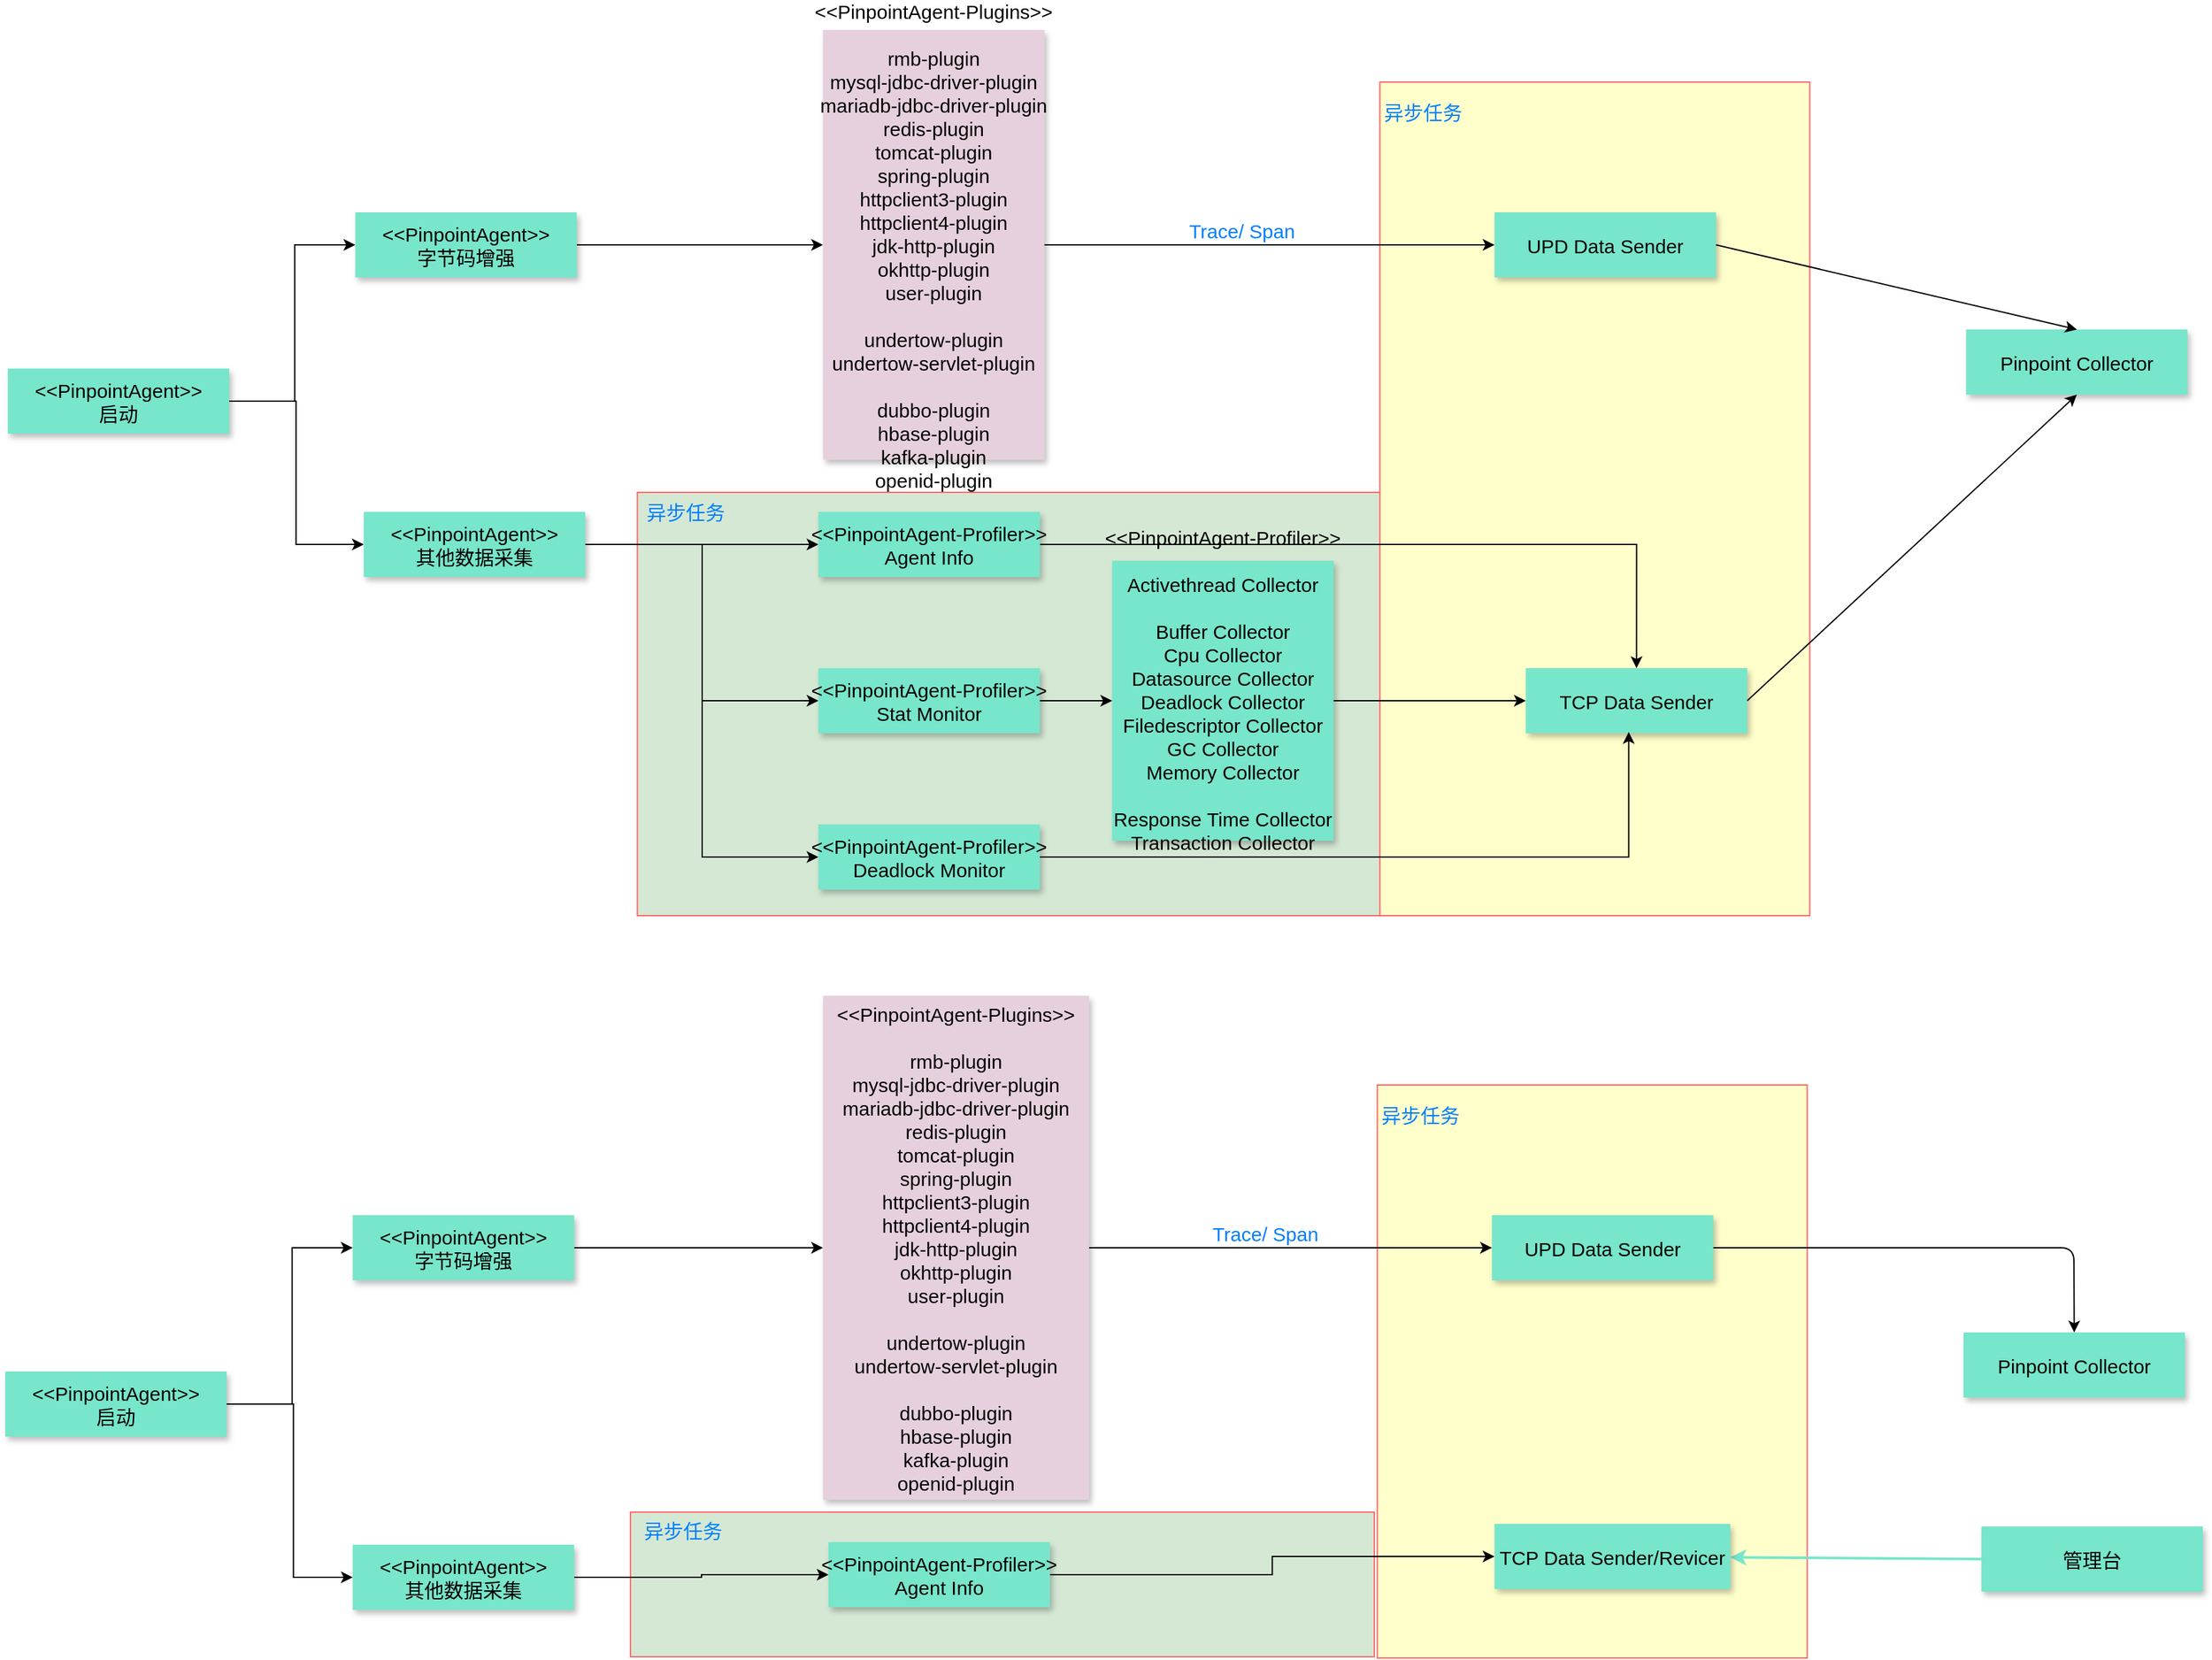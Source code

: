 <mxfile version="14.1.2" type="github">
  <diagram id="gwXjZ_KhgnTB7TFwKm6p" name="第 1 页">
    <mxGraphModel dx="1634" dy="-374" grid="0" gridSize="10" guides="1" tooltips="1" connect="1" arrows="1" fold="1" page="1" pageScale="1" pageWidth="827" pageHeight="1169" math="0" shadow="0">
      <root>
        <mxCell id="0" />
        <mxCell id="1" parent="0" />
        <mxCell id="6hJ7_hepYG0XDSpaTRYl-1" value="" style="rounded=0;whiteSpace=wrap;html=1;strokeColor=#FF6666;fontColor=#007FFF;fillColor=#D5E8D4;fontSize=15;" vertex="1" parent="1">
          <mxGeometry x="506.25" y="2701" width="571" height="325" as="geometry" />
        </mxCell>
        <mxCell id="6hJ7_hepYG0XDSpaTRYl-2" value="" style="rounded=0;whiteSpace=wrap;html=1;strokeColor=#FF6666;fontColor=#007FFF;fillColor=#FFFFCC;fontSize=15;" vertex="1" parent="1">
          <mxGeometry x="1076.25" y="2386" width="330" height="640" as="geometry" />
        </mxCell>
        <mxCell id="6hJ7_hepYG0XDSpaTRYl-3" style="edgeStyle=elbowEdgeStyle;rounded=0;orthogonalLoop=1;jettySize=auto;html=1;exitX=1;exitY=0.5;exitDx=0;exitDy=0;entryX=0;entryY=0.5;entryDx=0;entryDy=0;fontColor=#007FFF;fontSize=15;" edge="1" parent="1" source="6hJ7_hepYG0XDSpaTRYl-5" target="6hJ7_hepYG0XDSpaTRYl-11">
          <mxGeometry relative="1" as="geometry">
            <Array as="points">
              <mxPoint x="243.25" y="2614" />
              <mxPoint x="243.25" y="2573" />
            </Array>
          </mxGeometry>
        </mxCell>
        <mxCell id="6hJ7_hepYG0XDSpaTRYl-4" style="edgeStyle=elbowEdgeStyle;rounded=0;orthogonalLoop=1;jettySize=auto;html=1;exitX=1;exitY=0.5;exitDx=0;exitDy=0;fontColor=#007FFF;fontSize=15;" edge="1" parent="1" source="6hJ7_hepYG0XDSpaTRYl-5" target="6hJ7_hepYG0XDSpaTRYl-9">
          <mxGeometry relative="1" as="geometry">
            <Array as="points">
              <mxPoint x="244.25" y="2674" />
              <mxPoint x="244.25" y="2664" />
              <mxPoint x="244.25" y="2683" />
            </Array>
          </mxGeometry>
        </mxCell>
        <mxCell id="6hJ7_hepYG0XDSpaTRYl-5" value="&lt;&lt;PinpointAgent&gt;&gt;&#xa;启动" style="shadow=1;fillColor=#77e6cb;strokeColor=none;fontSize=15;" vertex="1" parent="1">
          <mxGeometry x="23" y="2606" width="170" height="50" as="geometry" />
        </mxCell>
        <mxCell id="6hJ7_hepYG0XDSpaTRYl-6" style="edgeStyle=elbowEdgeStyle;rounded=0;orthogonalLoop=1;jettySize=auto;html=1;exitX=1;exitY=0.5;exitDx=0;exitDy=0;fontColor=#007FFF;fontSize=15;" edge="1" parent="1" source="6hJ7_hepYG0XDSpaTRYl-9" target="6hJ7_hepYG0XDSpaTRYl-14">
          <mxGeometry relative="1" as="geometry" />
        </mxCell>
        <mxCell id="6hJ7_hepYG0XDSpaTRYl-7" style="edgeStyle=elbowEdgeStyle;rounded=0;orthogonalLoop=1;jettySize=auto;html=1;exitX=1;exitY=0.5;exitDx=0;exitDy=0;entryX=0;entryY=0.5;entryDx=0;entryDy=0;fontColor=#007FFF;fontSize=15;" edge="1" parent="1" source="6hJ7_hepYG0XDSpaTRYl-9" target="6hJ7_hepYG0XDSpaTRYl-15">
          <mxGeometry relative="1" as="geometry" />
        </mxCell>
        <mxCell id="6hJ7_hepYG0XDSpaTRYl-8" style="edgeStyle=elbowEdgeStyle;rounded=0;orthogonalLoop=1;jettySize=auto;html=1;exitX=1;exitY=0.5;exitDx=0;exitDy=0;fontColor=#007FFF;fontSize=15;" edge="1" parent="1" source="6hJ7_hepYG0XDSpaTRYl-9" target="6hJ7_hepYG0XDSpaTRYl-16">
          <mxGeometry relative="1" as="geometry" />
        </mxCell>
        <mxCell id="6hJ7_hepYG0XDSpaTRYl-9" value="&lt;&lt;PinpointAgent&gt;&gt;&#xa;其他数据采集" style="shadow=1;fillColor=#77e6cb;strokeColor=none;fontSize=15;" vertex="1" parent="1">
          <mxGeometry x="296.25" y="2716" width="170" height="50" as="geometry" />
        </mxCell>
        <mxCell id="6hJ7_hepYG0XDSpaTRYl-10" style="edgeStyle=elbowEdgeStyle;rounded=0;orthogonalLoop=1;jettySize=auto;html=1;exitX=1;exitY=0.5;exitDx=0;exitDy=0;entryX=0;entryY=0.5;entryDx=0;entryDy=0;fontColor=#007FFF;fontSize=15;" edge="1" parent="1" source="6hJ7_hepYG0XDSpaTRYl-11" target="6hJ7_hepYG0XDSpaTRYl-12">
          <mxGeometry relative="1" as="geometry" />
        </mxCell>
        <mxCell id="6hJ7_hepYG0XDSpaTRYl-11" value="&lt;&lt;PinpointAgent&gt;&gt;&#xa;字节码增强" style="shadow=1;fillColor=#77e6cb;strokeColor=none;fontSize=15;" vertex="1" parent="1">
          <mxGeometry x="289.75" y="2486" width="170" height="50" as="geometry" />
        </mxCell>
        <mxCell id="6hJ7_hepYG0XDSpaTRYl-12" value="&lt;&lt;PinpointAgent-Plugins&gt;&gt;&#xa;&#xa;rmb-plugin&#xa;mysql-jdbc-driver-plugin&#xa;mariadb-jdbc-driver-plugin&#xa;redis-plugin&#xa;tomcat-plugin&#xa;spring-plugin&#xa;httpclient3-plugin&#xa;httpclient4-plugin&#xa;jdk-http-plugin&#xa;okhttp-plugin&#xa;user-plugin&#xa;&#xa;undertow-plugin&#xa;undertow-servlet-plugin&#xa;&#xa;dubbo-plugin&#xa;hbase-plugin&#xa;kafka-plugin&#xa;openid-plugin" style="shadow=1;strokeColor=none;fillColor=#E6D0DE;fontSize=15;" vertex="1" parent="1">
          <mxGeometry x="648.75" y="2346" width="170" height="330" as="geometry" />
        </mxCell>
        <mxCell id="6hJ7_hepYG0XDSpaTRYl-13" style="edgeStyle=orthogonalEdgeStyle;rounded=0;orthogonalLoop=1;jettySize=auto;html=1;exitX=1;exitY=0.5;exitDx=0;exitDy=0;fontColor=#007FFF;entryX=0.5;entryY=0;entryDx=0;entryDy=0;fontSize=15;" edge="1" parent="1" source="6hJ7_hepYG0XDSpaTRYl-14" target="6hJ7_hepYG0XDSpaTRYl-18">
          <mxGeometry relative="1" as="geometry">
            <mxPoint x="1380.25" y="2686" as="targetPoint" />
            <Array as="points">
              <mxPoint x="1273.25" y="2741" />
            </Array>
          </mxGeometry>
        </mxCell>
        <mxCell id="6hJ7_hepYG0XDSpaTRYl-14" value="&lt;&lt;PinpointAgent-Profiler&gt;&gt;&#xa;Agent Info" style="shadow=1;fillColor=#77e6cb;strokeColor=none;fontStyle=0;fontSize=15;" vertex="1" parent="1">
          <mxGeometry x="645.25" y="2716" width="170" height="50" as="geometry" />
        </mxCell>
        <mxCell id="6hJ7_hepYG0XDSpaTRYl-15" value="&lt;&lt;PinpointAgent-Profiler&gt;&gt;&#xa;Stat Monitor" style="shadow=1;fillColor=#77e6cb;strokeColor=none;fontStyle=0;fontSize=15;" vertex="1" parent="1">
          <mxGeometry x="645.25" y="2836" width="170" height="50" as="geometry" />
        </mxCell>
        <mxCell id="6hJ7_hepYG0XDSpaTRYl-16" value="&lt;&lt;PinpointAgent-Profiler&gt;&gt;&#xa;Deadlock Monitor" style="shadow=1;fillColor=#77e6cb;strokeColor=none;fontStyle=0;fontSize=15;" vertex="1" parent="1">
          <mxGeometry x="645.25" y="2956" width="170" height="50" as="geometry" />
        </mxCell>
        <mxCell id="6hJ7_hepYG0XDSpaTRYl-17" value="&lt;&lt;PinpointAgent-Profiler&gt;&gt;&#xa;&#xa;Activethread Collector&#xa;&#xa;Buffer Collector&#xa;Cpu Collector&#xa;Datasource Collector&#xa;Deadlock Collector&#xa;Filedescriptor Collector&#xa;GC Collector&#xa;Memory Collector&#xa;&#xa;Response Time Collector&#xa;Transaction Collector&#xa;" style="shadow=1;fillColor=#77e6cb;strokeColor=none;fontStyle=0;fontSize=15;" vertex="1" parent="1">
          <mxGeometry x="870.75" y="2753.5" width="170" height="215" as="geometry" />
        </mxCell>
        <mxCell id="6hJ7_hepYG0XDSpaTRYl-18" value="TCP Data Sender" style="shadow=1;fillColor=#77e6cb;strokeColor=none;fontStyle=0;fontSize=15;" vertex="1" parent="1">
          <mxGeometry x="1188.25" y="2836" width="170" height="50" as="geometry" />
        </mxCell>
        <mxCell id="6hJ7_hepYG0XDSpaTRYl-19" value="Pinpoint Collector" style="shadow=1;fillColor=#77e6cb;strokeColor=none;fontStyle=0;fontSize=15;" vertex="1" parent="1">
          <mxGeometry x="1526.25" y="2576" width="170" height="50" as="geometry" />
        </mxCell>
        <mxCell id="6hJ7_hepYG0XDSpaTRYl-20" style="edgeStyle=orthogonalEdgeStyle;rounded=0;orthogonalLoop=1;jettySize=auto;html=1;exitX=1;exitY=0.5;exitDx=0;exitDy=0;entryX=0.462;entryY=0.98;entryDx=0;entryDy=0;fontColor=#007FFF;entryPerimeter=0;fontSize=15;" edge="1" parent="1" source="6hJ7_hepYG0XDSpaTRYl-16" target="6hJ7_hepYG0XDSpaTRYl-18">
          <mxGeometry relative="1" as="geometry">
            <mxPoint x="843.5" y="2946" as="sourcePoint" />
            <mxPoint x="1408" y="3046" as="targetPoint" />
            <Array as="points">
              <mxPoint x="1267.25" y="2981" />
              <mxPoint x="1267.25" y="2885" />
            </Array>
          </mxGeometry>
        </mxCell>
        <mxCell id="6hJ7_hepYG0XDSpaTRYl-21" value="" style="endArrow=classic;html=1;fontColor=#007FFF;exitX=1;exitY=0.5;exitDx=0;exitDy=0;entryX=0;entryY=0.5;entryDx=0;entryDy=0;fontSize=15;" edge="1" parent="1" source="6hJ7_hepYG0XDSpaTRYl-15" target="6hJ7_hepYG0XDSpaTRYl-17">
          <mxGeometry width="50" height="50" relative="1" as="geometry">
            <mxPoint x="926.25" y="2846" as="sourcePoint" />
            <mxPoint x="976.25" y="2796" as="targetPoint" />
          </mxGeometry>
        </mxCell>
        <mxCell id="6hJ7_hepYG0XDSpaTRYl-22" value="" style="endArrow=classic;html=1;fontColor=#007FFF;entryX=0;entryY=0.5;entryDx=0;entryDy=0;fontSize=15;" edge="1" parent="1" source="6hJ7_hepYG0XDSpaTRYl-17" target="6hJ7_hepYG0XDSpaTRYl-18">
          <mxGeometry width="50" height="50" relative="1" as="geometry">
            <mxPoint x="1219.25" y="2860.5" as="sourcePoint" />
            <mxPoint x="1276.25" y="2861" as="targetPoint" />
          </mxGeometry>
        </mxCell>
        <mxCell id="6hJ7_hepYG0XDSpaTRYl-23" value="" style="endArrow=classic;html=1;fontColor=#007FFF;exitX=1;exitY=0.5;exitDx=0;exitDy=0;entryX=0.5;entryY=1;entryDx=0;entryDy=0;fontSize=15;" edge="1" parent="1" source="6hJ7_hepYG0XDSpaTRYl-18" target="6hJ7_hepYG0XDSpaTRYl-19">
          <mxGeometry width="50" height="50" relative="1" as="geometry">
            <mxPoint x="1463.25" y="2860.5" as="sourcePoint" />
            <mxPoint x="1593.25" y="2860.5" as="targetPoint" />
          </mxGeometry>
        </mxCell>
        <mxCell id="6hJ7_hepYG0XDSpaTRYl-24" value="UPD Data Sender" style="shadow=1;fillColor=#77e6cb;strokeColor=none;fontStyle=0;fontSize=15;" vertex="1" parent="1">
          <mxGeometry x="1164.25" y="2486" width="170" height="50" as="geometry" />
        </mxCell>
        <mxCell id="6hJ7_hepYG0XDSpaTRYl-25" value="" style="endArrow=classic;html=1;fontColor=#007FFF;entryX=0;entryY=0.5;entryDx=0;entryDy=0;exitX=1;exitY=0.5;exitDx=0;exitDy=0;fontSize=15;" edge="1" parent="1" source="6hJ7_hepYG0XDSpaTRYl-12" target="6hJ7_hepYG0XDSpaTRYl-24">
          <mxGeometry width="50" height="50" relative="1" as="geometry">
            <mxPoint x="856.25" y="2480" as="sourcePoint" />
            <mxPoint x="975.75" y="2480.29" as="targetPoint" />
          </mxGeometry>
        </mxCell>
        <mxCell id="6hJ7_hepYG0XDSpaTRYl-26" value="Trace/ Span" style="edgeLabel;html=1;align=center;verticalAlign=middle;resizable=0;points=[];fontColor=#007FFF;fontSize=15;" vertex="1" connectable="0" parent="6hJ7_hepYG0XDSpaTRYl-25">
          <mxGeometry x="-0.117" y="1" relative="1" as="geometry">
            <mxPoint x="-1.81" y="-10" as="offset" />
          </mxGeometry>
        </mxCell>
        <mxCell id="6hJ7_hepYG0XDSpaTRYl-27" value="" style="endArrow=classic;html=1;fontColor=#007FFF;exitX=1;exitY=0.5;exitDx=0;exitDy=0;entryX=0.5;entryY=0;entryDx=0;entryDy=0;fontSize=15;" edge="1" parent="1" source="6hJ7_hepYG0XDSpaTRYl-24" target="6hJ7_hepYG0XDSpaTRYl-19">
          <mxGeometry width="50" height="50" relative="1" as="geometry">
            <mxPoint x="1168.75" y="2466" as="sourcePoint" />
            <mxPoint x="1329.75" y="2466" as="targetPoint" />
          </mxGeometry>
        </mxCell>
        <mxCell id="6hJ7_hepYG0XDSpaTRYl-28" value="异步任务" style="text;html=1;align=center;verticalAlign=middle;resizable=0;points=[];autosize=1;fontColor=#007FFF;fontSize=15;" vertex="1" parent="1">
          <mxGeometry x="1073.94" y="2398" width="70" height="22" as="geometry" />
        </mxCell>
        <mxCell id="6hJ7_hepYG0XDSpaTRYl-29" value="异步任务" style="text;html=1;align=center;verticalAlign=middle;resizable=0;points=[];autosize=1;fontColor=#007FFF;fontSize=15;" vertex="1" parent="1">
          <mxGeometry x="507.5" y="2705" width="70" height="22" as="geometry" />
        </mxCell>
        <mxCell id="6hJ7_hepYG0XDSpaTRYl-30" value="" style="rounded=0;whiteSpace=wrap;html=1;strokeColor=#FF6666;fontColor=#007FFF;fillColor=#D5E8D4;fontSize=15;" vertex="1" parent="1">
          <mxGeometry x="500.94" y="3484" width="571" height="111" as="geometry" />
        </mxCell>
        <mxCell id="6hJ7_hepYG0XDSpaTRYl-31" value="" style="rounded=0;whiteSpace=wrap;html=1;strokeColor=#FF6666;fontColor=#007FFF;fillColor=#FFFFCC;fontSize=15;" vertex="1" parent="1">
          <mxGeometry x="1074.25" y="3156" width="330" height="440" as="geometry" />
        </mxCell>
        <mxCell id="6hJ7_hepYG0XDSpaTRYl-32" style="edgeStyle=elbowEdgeStyle;rounded=0;orthogonalLoop=1;jettySize=auto;html=1;exitX=1;exitY=0.5;exitDx=0;exitDy=0;entryX=0;entryY=0.5;entryDx=0;entryDy=0;fontColor=#007FFF;fontSize=15;" edge="1" parent="1" source="6hJ7_hepYG0XDSpaTRYl-34" target="6hJ7_hepYG0XDSpaTRYl-40">
          <mxGeometry relative="1" as="geometry">
            <Array as="points">
              <mxPoint x="241.25" y="3384" />
              <mxPoint x="241.25" y="3343" />
            </Array>
          </mxGeometry>
        </mxCell>
        <mxCell id="6hJ7_hepYG0XDSpaTRYl-33" style="edgeStyle=elbowEdgeStyle;rounded=0;orthogonalLoop=1;jettySize=auto;html=1;exitX=1;exitY=0.5;exitDx=0;exitDy=0;fontColor=#007FFF;fontSize=15;" edge="1" parent="1" source="6hJ7_hepYG0XDSpaTRYl-34" target="6hJ7_hepYG0XDSpaTRYl-38">
          <mxGeometry relative="1" as="geometry">
            <Array as="points">
              <mxPoint x="242.25" y="3444" />
              <mxPoint x="242.25" y="3434" />
              <mxPoint x="242.25" y="3453" />
            </Array>
          </mxGeometry>
        </mxCell>
        <mxCell id="6hJ7_hepYG0XDSpaTRYl-34" value="&lt;&lt;PinpointAgent&gt;&gt;&#xa;启动" style="shadow=1;fillColor=#77e6cb;strokeColor=none;fontSize=15;" vertex="1" parent="1">
          <mxGeometry x="21" y="3376" width="170" height="50" as="geometry" />
        </mxCell>
        <mxCell id="6hJ7_hepYG0XDSpaTRYl-35" style="edgeStyle=elbowEdgeStyle;rounded=0;orthogonalLoop=1;jettySize=auto;html=1;exitX=1;exitY=0.5;exitDx=0;exitDy=0;fontColor=#007FFF;fontSize=15;" edge="1" parent="1" source="6hJ7_hepYG0XDSpaTRYl-38" target="6hJ7_hepYG0XDSpaTRYl-43">
          <mxGeometry relative="1" as="geometry" />
        </mxCell>
        <mxCell id="6hJ7_hepYG0XDSpaTRYl-38" value="&lt;&lt;PinpointAgent&gt;&gt;&#xa;其他数据采集" style="shadow=1;fillColor=#77e6cb;strokeColor=none;fontSize=15;" vertex="1" parent="1">
          <mxGeometry x="287.75" y="3509" width="170" height="50" as="geometry" />
        </mxCell>
        <mxCell id="6hJ7_hepYG0XDSpaTRYl-39" style="edgeStyle=elbowEdgeStyle;rounded=0;orthogonalLoop=1;jettySize=auto;html=1;exitX=1;exitY=0.5;exitDx=0;exitDy=0;entryX=0;entryY=0.5;entryDx=0;entryDy=0;fontColor=#007FFF;fontSize=15;" edge="1" parent="1" source="6hJ7_hepYG0XDSpaTRYl-40" target="6hJ7_hepYG0XDSpaTRYl-41">
          <mxGeometry relative="1" as="geometry" />
        </mxCell>
        <mxCell id="6hJ7_hepYG0XDSpaTRYl-40" value="&lt;&lt;PinpointAgent&gt;&gt;&#xa;字节码增强" style="shadow=1;fillColor=#77e6cb;strokeColor=none;fontSize=15;" vertex="1" parent="1">
          <mxGeometry x="287.75" y="3256" width="170" height="50" as="geometry" />
        </mxCell>
        <mxCell id="6hJ7_hepYG0XDSpaTRYl-41" value="&lt;&lt;PinpointAgent-Plugins&gt;&gt;&#xa;&#xa;rmb-plugin&#xa;mysql-jdbc-driver-plugin&#xa;mariadb-jdbc-driver-plugin&#xa;redis-plugin&#xa;tomcat-plugin&#xa;spring-plugin&#xa;httpclient3-plugin&#xa;httpclient4-plugin&#xa;jdk-http-plugin&#xa;okhttp-plugin&#xa;user-plugin&#xa;&#xa;undertow-plugin&#xa;undertow-servlet-plugin&#xa;&#xa;dubbo-plugin&#xa;hbase-plugin&#xa;kafka-plugin&#xa;openid-plugin" style="shadow=1;strokeColor=none;fillColor=#E6D0DE;fontSize=15;" vertex="1" parent="1">
          <mxGeometry x="648.75" y="3087.5" width="204.25" height="387" as="geometry" />
        </mxCell>
        <mxCell id="6hJ7_hepYG0XDSpaTRYl-67" style="edgeStyle=orthogonalEdgeStyle;rounded=0;orthogonalLoop=1;jettySize=auto;html=1;strokeWidth=1;fontSize=15;" edge="1" parent="1" source="6hJ7_hepYG0XDSpaTRYl-43" target="6hJ7_hepYG0XDSpaTRYl-61">
          <mxGeometry relative="1" as="geometry" />
        </mxCell>
        <mxCell id="6hJ7_hepYG0XDSpaTRYl-43" value="&lt;&lt;PinpointAgent-Profiler&gt;&gt;&#xa;Agent Info" style="shadow=1;fillColor=#77e6cb;strokeColor=none;fontStyle=0;fontSize=15;" vertex="1" parent="1">
          <mxGeometry x="653" y="3507" width="170" height="50" as="geometry" />
        </mxCell>
        <mxCell id="6hJ7_hepYG0XDSpaTRYl-48" value="Pinpoint Collector" style="shadow=1;fillColor=#77e6cb;strokeColor=none;fontStyle=0;fontSize=15;" vertex="1" parent="1">
          <mxGeometry x="1524.25" y="3346" width="170" height="50" as="geometry" />
        </mxCell>
        <mxCell id="6hJ7_hepYG0XDSpaTRYl-53" value="UPD Data Sender" style="shadow=1;fillColor=#77e6cb;strokeColor=none;fontStyle=0;fontSize=15;" vertex="1" parent="1">
          <mxGeometry x="1162.25" y="3256" width="170" height="50" as="geometry" />
        </mxCell>
        <mxCell id="6hJ7_hepYG0XDSpaTRYl-54" value="" style="endArrow=classic;html=1;fontColor=#007FFF;entryX=0;entryY=0.5;entryDx=0;entryDy=0;exitX=1;exitY=0.5;exitDx=0;exitDy=0;fontSize=15;" edge="1" parent="1" source="6hJ7_hepYG0XDSpaTRYl-41" target="6hJ7_hepYG0XDSpaTRYl-53">
          <mxGeometry width="50" height="50" relative="1" as="geometry">
            <mxPoint x="854.25" y="3250" as="sourcePoint" />
            <mxPoint x="973.75" y="3250.29" as="targetPoint" />
          </mxGeometry>
        </mxCell>
        <mxCell id="6hJ7_hepYG0XDSpaTRYl-55" value="Trace/ Span" style="edgeLabel;html=1;align=center;verticalAlign=middle;resizable=0;points=[];fontColor=#007FFF;fontSize=15;" vertex="1" connectable="0" parent="6hJ7_hepYG0XDSpaTRYl-54">
          <mxGeometry x="-0.117" y="1" relative="1" as="geometry">
            <mxPoint x="-1.81" y="-10" as="offset" />
          </mxGeometry>
        </mxCell>
        <mxCell id="6hJ7_hepYG0XDSpaTRYl-56" value="" style="endArrow=classic;html=1;fontColor=#007FFF;exitX=1;exitY=0.5;exitDx=0;exitDy=0;entryX=0.5;entryY=0;entryDx=0;entryDy=0;fontSize=15;" edge="1" parent="1" source="6hJ7_hepYG0XDSpaTRYl-53" target="6hJ7_hepYG0XDSpaTRYl-48">
          <mxGeometry width="50" height="50" relative="1" as="geometry">
            <mxPoint x="1166.75" y="3236" as="sourcePoint" />
            <mxPoint x="1327.75" y="3236" as="targetPoint" />
            <Array as="points">
              <mxPoint x="1609" y="3281" />
            </Array>
          </mxGeometry>
        </mxCell>
        <mxCell id="6hJ7_hepYG0XDSpaTRYl-57" value="异步任务" style="text;html=1;align=center;verticalAlign=middle;resizable=0;points=[];autosize=1;fontColor=#007FFF;fontSize=15;" vertex="1" parent="1">
          <mxGeometry x="1071.94" y="3168" width="70" height="22" as="geometry" />
        </mxCell>
        <mxCell id="6hJ7_hepYG0XDSpaTRYl-58" value="异步任务" style="text;html=1;align=center;verticalAlign=middle;resizable=0;points=[];autosize=1;fontColor=#007FFF;fontSize=15;" vertex="1" parent="1">
          <mxGeometry x="506.25" y="3487" width="70" height="22" as="geometry" />
        </mxCell>
        <mxCell id="6hJ7_hepYG0XDSpaTRYl-59" value="管理台" style="shadow=1;fillColor=#77e6cb;strokeColor=none;fontStyle=0;fontSize=15;" vertex="1" parent="1">
          <mxGeometry x="1538" y="3495" width="170" height="50" as="geometry" />
        </mxCell>
        <mxCell id="6hJ7_hepYG0XDSpaTRYl-60" value="" style="endArrow=classic;html=1;fontColor=#007FFF;exitX=0;exitY=0.5;exitDx=0;exitDy=0;strokeColor=#77E6CB;strokeWidth=2;fontSize=15;" edge="1" parent="1" source="6hJ7_hepYG0XDSpaTRYl-59" target="6hJ7_hepYG0XDSpaTRYl-61">
          <mxGeometry width="50" height="50" relative="1" as="geometry">
            <mxPoint x="1342.25" y="3291" as="sourcePoint" />
            <mxPoint x="1408" y="3547" as="targetPoint" />
          </mxGeometry>
        </mxCell>
        <mxCell id="6hJ7_hepYG0XDSpaTRYl-61" value="TCP Data Sender/Revicer" style="shadow=1;fillColor=#77e6cb;strokeColor=none;fontStyle=0;fontSize=15;" vertex="1" parent="1">
          <mxGeometry x="1164.25" y="3493" width="181" height="50" as="geometry" />
        </mxCell>
      </root>
    </mxGraphModel>
  </diagram>
</mxfile>
